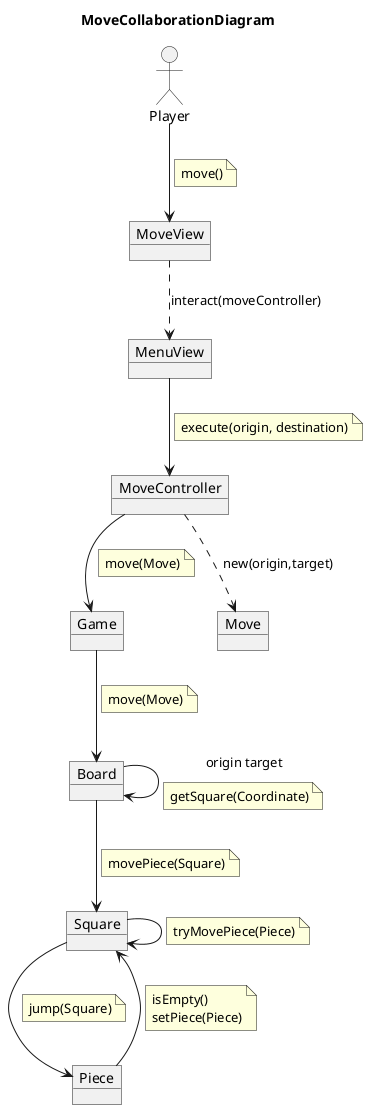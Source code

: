 @startuml MoveCollaborationDiagram
title MoveCollaborationDiagram

allow_mixing
' left to right direction

actor Player
object MenuView
object MoveView
object MoveController
object Game
object Move
object Board
object Piece
object Square

Player --> MoveView
note on link
    move()
end note
MoveView ..> MenuView : interact(moveController)

MenuView --> MoveController
note on link
    execute(origin, destination)
end note

MoveController --> Game
note on link
    move(Move)
end note

MoveController ..> Move : new(origin,target)

Game --> Board
note on link
    move(Move)
end note

Square --> Piece
note on link
    jump(Square)
end note

Board --> Board : origin target
note on link
    getSquare(Coordinate)
end note

Board --> Square
note on link
    movePiece(Square)
end note

Square --> Square
note on link
    tryMovePiece(Piece)
end note

Piece --> Square
note on link
    isEmpty()
    setPiece(Piece)
end note
@enduml